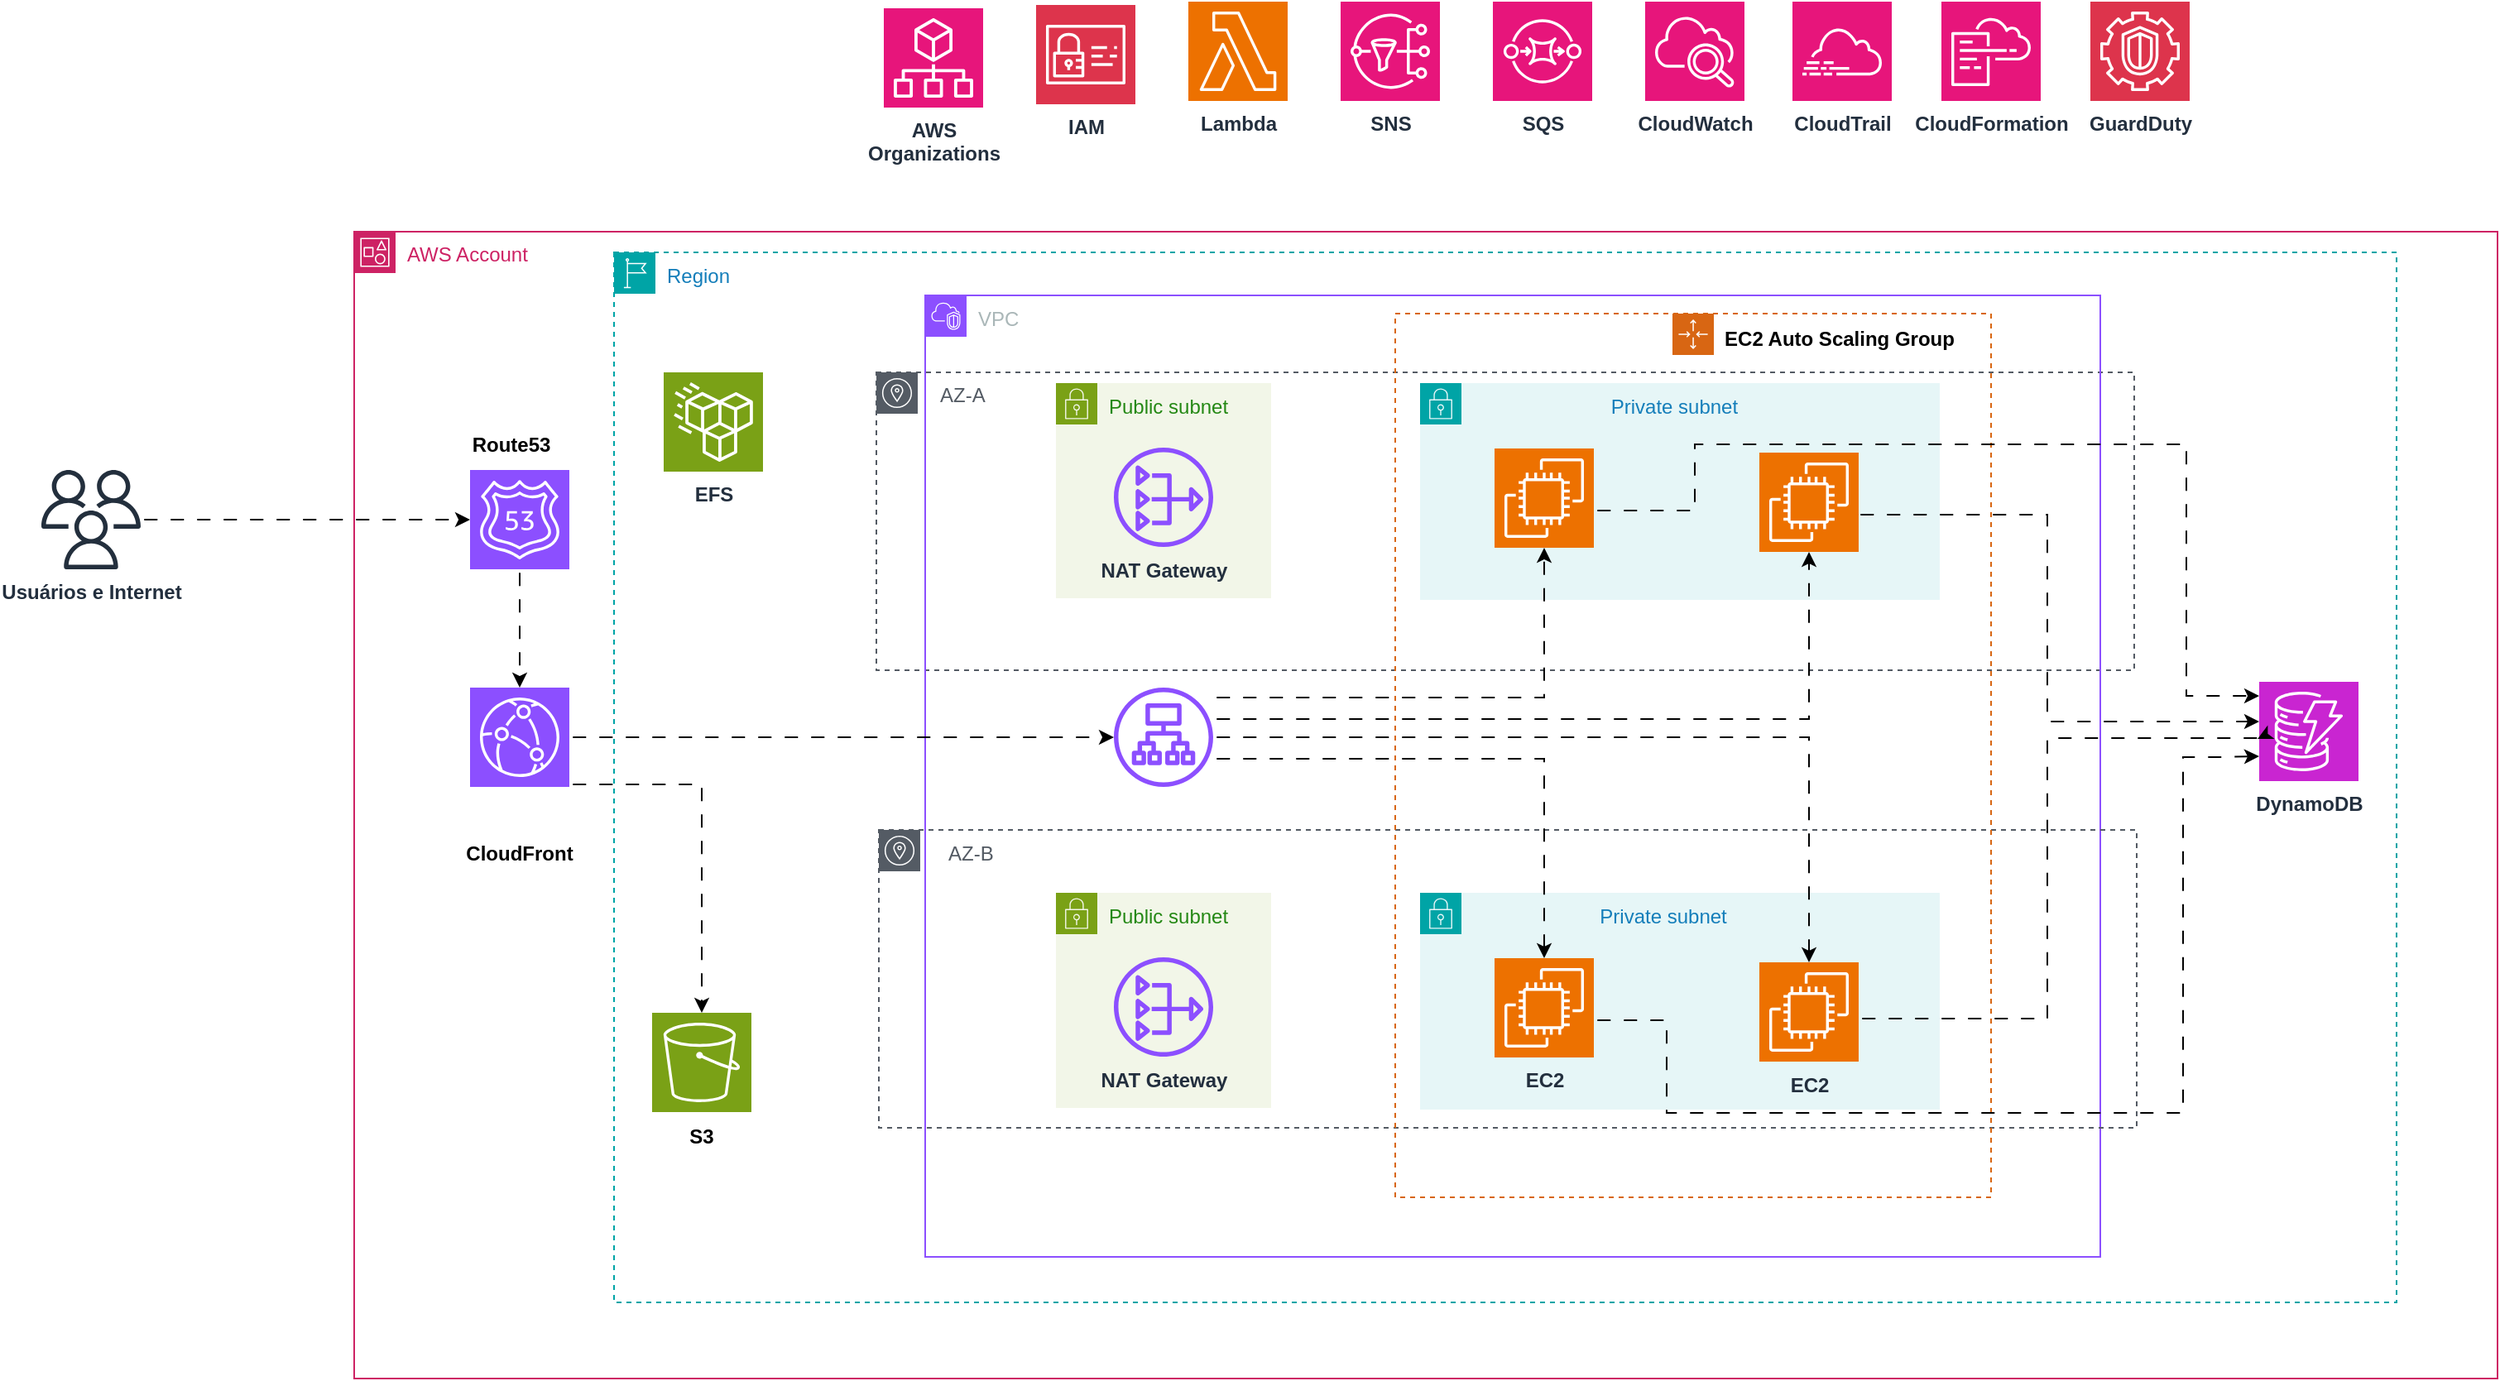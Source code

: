 <mxfile version="22.1.17" type="github">
  <diagram name="Página-1" id="BBM7HmE_G74GKGTS61Dw">
    <mxGraphModel dx="-1340" dy="924" grid="0" gridSize="10" guides="1" tooltips="1" connect="1" arrows="1" fold="1" page="0" pageScale="1" pageWidth="827" pageHeight="1169" math="0" shadow="0">
      <root>
        <mxCell id="0" />
        <mxCell id="1" parent="0" />
        <mxCell id="ofPMTWtSP_iq6lM-ZGT5-5" style="edgeStyle=orthogonalEdgeStyle;rounded=0;orthogonalLoop=1;jettySize=auto;html=1;flowAnimation=1;" edge="1" parent="1" source="ofPMTWtSP_iq6lM-ZGT5-6" target="ofPMTWtSP_iq6lM-ZGT5-9">
          <mxGeometry relative="1" as="geometry" />
        </mxCell>
        <mxCell id="ofPMTWtSP_iq6lM-ZGT5-6" value="&lt;b&gt;Usuários e Internet&lt;/b&gt;" style="sketch=0;outlineConnect=0;fontColor=#232F3E;gradientColor=none;fillColor=#232F3D;strokeColor=none;dashed=0;verticalLabelPosition=bottom;verticalAlign=top;align=center;html=1;fontSize=12;fontStyle=0;pointerEvents=1;shape=mxgraph.aws4.users;" vertex="1" parent="1">
          <mxGeometry x="2919" y="285" width="60" height="60" as="geometry" />
        </mxCell>
        <mxCell id="ofPMTWtSP_iq6lM-ZGT5-7" value="AWS Account" style="points=[[0,0],[0.25,0],[0.5,0],[0.75,0],[1,0],[1,0.25],[1,0.5],[1,0.75],[1,1],[0.75,1],[0.5,1],[0.25,1],[0,1],[0,0.75],[0,0.5],[0,0.25]];outlineConnect=0;gradientColor=none;html=1;whiteSpace=wrap;fontSize=12;fontStyle=0;container=1;pointerEvents=0;collapsible=0;recursiveResize=0;shape=mxgraph.aws4.group;grIcon=mxgraph.aws4.group_account;strokeColor=#CD2264;fillColor=none;verticalAlign=top;align=left;spacingLeft=30;fontColor=#CD2264;dashed=0;" vertex="1" parent="1">
          <mxGeometry x="3108" y="141" width="1295" height="693" as="geometry" />
        </mxCell>
        <mxCell id="ofPMTWtSP_iq6lM-ZGT5-13" value="Region" style="points=[[0,0],[0.25,0],[0.5,0],[0.75,0],[1,0],[1,0.25],[1,0.5],[1,0.75],[1,1],[0.75,1],[0.5,1],[0.25,1],[0,1],[0,0.75],[0,0.5],[0,0.25]];outlineConnect=0;gradientColor=none;html=1;whiteSpace=wrap;fontSize=12;fontStyle=0;container=1;pointerEvents=0;collapsible=0;recursiveResize=0;shape=mxgraph.aws4.group;grIcon=mxgraph.aws4.group_region;strokeColor=#00A4A6;fillColor=none;verticalAlign=top;align=left;spacingLeft=30;fontColor=#147EBA;dashed=1;" vertex="1" parent="ofPMTWtSP_iq6lM-ZGT5-7">
          <mxGeometry x="157" y="12.5" width="1077" height="634.5" as="geometry" />
        </mxCell>
        <mxCell id="ofPMTWtSP_iq6lM-ZGT5-77" value="&amp;nbsp; AZ-A" style="sketch=0;outlineConnect=0;gradientColor=none;html=1;whiteSpace=wrap;fontSize=12;fontStyle=0;shape=mxgraph.aws4.group;grIcon=mxgraph.aws4.group_availability_zone;strokeColor=#545B64;fillColor=none;verticalAlign=top;align=left;spacingLeft=30;fontColor=#545B64;dashed=1;" vertex="1" parent="ofPMTWtSP_iq6lM-ZGT5-13">
          <mxGeometry x="158.5" y="72.5" width="760" height="180" as="geometry" />
        </mxCell>
        <mxCell id="ofPMTWtSP_iq6lM-ZGT5-33" value="&lt;b&gt;EFS&lt;/b&gt;" style="sketch=0;points=[[0,0,0],[0.25,0,0],[0.5,0,0],[0.75,0,0],[1,0,0],[0,1,0],[0.25,1,0],[0.5,1,0],[0.75,1,0],[1,1,0],[0,0.25,0],[0,0.5,0],[0,0.75,0],[1,0.25,0],[1,0.5,0],[1,0.75,0]];outlineConnect=0;fontColor=#232F3E;fillColor=#7AA116;strokeColor=#ffffff;dashed=0;verticalLabelPosition=bottom;verticalAlign=top;align=center;html=1;fontSize=12;fontStyle=0;shape=mxgraph.aws4.resourceIcon;resIcon=mxgraph.aws4.efs_standard;" vertex="1" parent="ofPMTWtSP_iq6lM-ZGT5-13">
          <mxGeometry x="30" y="72.5" width="60" height="60" as="geometry" />
        </mxCell>
        <mxCell id="ofPMTWtSP_iq6lM-ZGT5-37" value="&lt;b&gt;DynamoDB&lt;/b&gt;" style="sketch=0;points=[[0,0,0],[0.25,0,0],[0.5,0,0],[0.75,0,0],[1,0,0],[0,1,0],[0.25,1,0],[0.5,1,0],[0.75,1,0],[1,1,0],[0,0.25,0],[0,0.5,0],[0,0.75,0],[1,0.25,0],[1,0.5,0],[1,0.75,0]];outlineConnect=0;fontColor=#232F3E;fillColor=#C925D1;strokeColor=#ffffff;dashed=0;verticalLabelPosition=bottom;verticalAlign=top;align=center;html=1;fontSize=12;fontStyle=0;aspect=fixed;shape=mxgraph.aws4.resourceIcon;resIcon=mxgraph.aws4.dynamodb;" vertex="1" parent="ofPMTWtSP_iq6lM-ZGT5-13">
          <mxGeometry x="994" y="259.5" width="60" height="60" as="geometry" />
        </mxCell>
        <mxCell id="ofPMTWtSP_iq6lM-ZGT5-60" value="VPC" style="points=[[0,0],[0.25,0],[0.5,0],[0.75,0],[1,0],[1,0.25],[1,0.5],[1,0.75],[1,1],[0.75,1],[0.5,1],[0.25,1],[0,1],[0,0.75],[0,0.5],[0,0.25]];outlineConnect=0;gradientColor=none;html=1;whiteSpace=wrap;fontSize=12;fontStyle=0;container=1;pointerEvents=0;collapsible=0;recursiveResize=0;shape=mxgraph.aws4.group;grIcon=mxgraph.aws4.group_vpc2;strokeColor=#8C4FFF;fillColor=none;verticalAlign=top;align=left;spacingLeft=30;fontColor=#AAB7B8;dashed=0;" vertex="1" parent="ofPMTWtSP_iq6lM-ZGT5-13">
          <mxGeometry x="188" y="26" width="710" height="581" as="geometry" />
        </mxCell>
        <mxCell id="ofPMTWtSP_iq6lM-ZGT5-76" value="&amp;nbsp; &amp;nbsp;AZ-B" style="sketch=0;outlineConnect=0;gradientColor=none;html=1;whiteSpace=wrap;fontSize=12;fontStyle=0;shape=mxgraph.aws4.group;grIcon=mxgraph.aws4.group_availability_zone;strokeColor=#545B64;fillColor=none;verticalAlign=top;align=left;spacingLeft=30;fontColor=#545B64;dashed=1;" vertex="1" parent="ofPMTWtSP_iq6lM-ZGT5-60">
          <mxGeometry x="-28" y="323" width="760" height="180" as="geometry" />
        </mxCell>
        <mxCell id="ofPMTWtSP_iq6lM-ZGT5-52" value="Public subnet" style="points=[[0,0],[0.25,0],[0.5,0],[0.75,0],[1,0],[1,0.25],[1,0.5],[1,0.75],[1,1],[0.75,1],[0.5,1],[0.25,1],[0,1],[0,0.75],[0,0.5],[0,0.25]];outlineConnect=0;gradientColor=none;html=1;whiteSpace=wrap;fontSize=12;fontStyle=0;container=1;pointerEvents=0;collapsible=0;recursiveResize=0;shape=mxgraph.aws4.group;grIcon=mxgraph.aws4.group_security_group;grStroke=0;strokeColor=#7AA116;fillColor=#F2F6E8;verticalAlign=top;align=left;spacingLeft=30;fontColor=#248814;dashed=0;" vertex="1" parent="ofPMTWtSP_iq6lM-ZGT5-60">
          <mxGeometry x="79" y="361" width="130" height="130" as="geometry" />
        </mxCell>
        <mxCell id="ofPMTWtSP_iq6lM-ZGT5-57" value="&lt;b&gt;NAT Gateway&lt;/b&gt;" style="sketch=0;outlineConnect=0;fontColor=#232F3E;gradientColor=none;fillColor=#8C4FFF;strokeColor=none;dashed=0;verticalLabelPosition=bottom;verticalAlign=top;align=center;html=1;fontSize=12;fontStyle=0;aspect=fixed;pointerEvents=1;shape=mxgraph.aws4.nat_gateway;" vertex="1" parent="ofPMTWtSP_iq6lM-ZGT5-52">
          <mxGeometry x="35" y="39" width="60" height="60" as="geometry" />
        </mxCell>
        <mxCell id="ofPMTWtSP_iq6lM-ZGT5-66" value="Public subnet" style="points=[[0,0],[0.25,0],[0.5,0],[0.75,0],[1,0],[1,0.25],[1,0.5],[1,0.75],[1,1],[0.75,1],[0.5,1],[0.25,1],[0,1],[0,0.75],[0,0.5],[0,0.25]];outlineConnect=0;gradientColor=none;html=1;whiteSpace=wrap;fontSize=12;fontStyle=0;container=1;pointerEvents=0;collapsible=0;recursiveResize=0;shape=mxgraph.aws4.group;grIcon=mxgraph.aws4.group_security_group;grStroke=0;strokeColor=#7AA116;fillColor=#F2F6E8;verticalAlign=top;align=left;spacingLeft=30;fontColor=#248814;dashed=0;" vertex="1" parent="ofPMTWtSP_iq6lM-ZGT5-60">
          <mxGeometry x="79" y="53" width="130" height="130" as="geometry" />
        </mxCell>
        <mxCell id="ofPMTWtSP_iq6lM-ZGT5-67" value="&lt;b&gt;NAT Gateway&lt;/b&gt;" style="sketch=0;outlineConnect=0;fontColor=#232F3E;gradientColor=none;fillColor=#8C4FFF;strokeColor=none;dashed=0;verticalLabelPosition=bottom;verticalAlign=top;align=center;html=1;fontSize=12;fontStyle=0;aspect=fixed;pointerEvents=1;shape=mxgraph.aws4.nat_gateway;" vertex="1" parent="ofPMTWtSP_iq6lM-ZGT5-66">
          <mxGeometry x="35" y="39" width="60" height="60" as="geometry" />
        </mxCell>
        <mxCell id="ofPMTWtSP_iq6lM-ZGT5-68" value="&amp;nbsp; &amp;nbsp; &amp;nbsp; &amp;nbsp; &amp;nbsp; &amp;nbsp; &amp;nbsp; &amp;nbsp; &amp;nbsp; &amp;nbsp; &amp;nbsp; &amp;nbsp; &amp;nbsp;Private subnet" style="points=[[0,0],[0.25,0],[0.5,0],[0.75,0],[1,0],[1,0.25],[1,0.5],[1,0.75],[1,1],[0.75,1],[0.5,1],[0.25,1],[0,1],[0,0.75],[0,0.5],[0,0.25]];outlineConnect=0;gradientColor=none;html=1;whiteSpace=wrap;fontSize=12;fontStyle=0;container=1;pointerEvents=0;collapsible=0;recursiveResize=0;shape=mxgraph.aws4.group;grIcon=mxgraph.aws4.group_security_group;grStroke=0;strokeColor=#00A4A6;fillColor=#E6F6F7;verticalAlign=top;align=left;spacingLeft=30;fontColor=#147EBA;dashed=0;" vertex="1" parent="ofPMTWtSP_iq6lM-ZGT5-60">
          <mxGeometry x="299" y="53" width="314" height="131" as="geometry" />
        </mxCell>
        <mxCell id="ofPMTWtSP_iq6lM-ZGT5-69" value="" style="sketch=0;points=[[0,0,0],[0.25,0,0],[0.5,0,0],[0.75,0,0],[1,0,0],[0,1,0],[0.25,1,0],[0.5,1,0],[0.75,1,0],[1,1,0],[0,0.25,0],[0,0.5,0],[0,0.75,0],[1,0.25,0],[1,0.5,0],[1,0.75,0]];outlineConnect=0;fontColor=#232F3E;fillColor=#ED7100;strokeColor=#ffffff;dashed=0;verticalLabelPosition=bottom;verticalAlign=top;align=center;html=1;fontSize=12;fontStyle=0;aspect=fixed;shape=mxgraph.aws4.resourceIcon;resIcon=mxgraph.aws4.ec2;" vertex="1" parent="ofPMTWtSP_iq6lM-ZGT5-68">
          <mxGeometry x="45" y="39.5" width="60" height="60" as="geometry" />
        </mxCell>
        <mxCell id="ofPMTWtSP_iq6lM-ZGT5-70" value="" style="sketch=0;points=[[0,0,0],[0.25,0,0],[0.5,0,0],[0.75,0,0],[1,0,0],[0,1,0],[0.25,1,0],[0.5,1,0],[0.75,1,0],[1,1,0],[0,0.25,0],[0,0.5,0],[0,0.75,0],[1,0.25,0],[1,0.5,0],[1,0.75,0]];outlineConnect=0;fontColor=#232F3E;fillColor=#ED7100;strokeColor=#ffffff;dashed=0;verticalLabelPosition=bottom;verticalAlign=top;align=center;html=1;fontSize=12;fontStyle=0;aspect=fixed;shape=mxgraph.aws4.resourceIcon;resIcon=mxgraph.aws4.ec2;" vertex="1" parent="ofPMTWtSP_iq6lM-ZGT5-68">
          <mxGeometry x="205" y="42" width="60" height="60" as="geometry" />
        </mxCell>
        <mxCell id="ofPMTWtSP_iq6lM-ZGT5-53" value="&amp;nbsp; &amp;nbsp; &amp;nbsp; &amp;nbsp; &amp;nbsp; &amp;nbsp; &amp;nbsp; &amp;nbsp; &amp;nbsp; &amp;nbsp; &amp;nbsp; &amp;nbsp;Private subnet" style="points=[[0,0],[0.25,0],[0.5,0],[0.75,0],[1,0],[1,0.25],[1,0.5],[1,0.75],[1,1],[0.75,1],[0.5,1],[0.25,1],[0,1],[0,0.75],[0,0.5],[0,0.25]];outlineConnect=0;gradientColor=none;html=1;whiteSpace=wrap;fontSize=12;fontStyle=0;container=1;pointerEvents=0;collapsible=0;recursiveResize=0;shape=mxgraph.aws4.group;grIcon=mxgraph.aws4.group_security_group;grStroke=0;strokeColor=#00A4A6;fillColor=#E6F6F7;verticalAlign=top;align=left;spacingLeft=30;fontColor=#147EBA;dashed=0;" vertex="1" parent="ofPMTWtSP_iq6lM-ZGT5-60">
          <mxGeometry x="299" y="361" width="314" height="131" as="geometry" />
        </mxCell>
        <mxCell id="ofPMTWtSP_iq6lM-ZGT5-55" value="&lt;b&gt;EC2&lt;/b&gt;" style="sketch=0;points=[[0,0,0],[0.25,0,0],[0.5,0,0],[0.75,0,0],[1,0,0],[0,1,0],[0.25,1,0],[0.5,1,0],[0.75,1,0],[1,1,0],[0,0.25,0],[0,0.5,0],[0,0.75,0],[1,0.25,0],[1,0.5,0],[1,0.75,0]];outlineConnect=0;fontColor=#232F3E;fillColor=#ED7100;strokeColor=#ffffff;dashed=0;verticalLabelPosition=bottom;verticalAlign=top;align=center;html=1;fontSize=12;fontStyle=0;aspect=fixed;shape=mxgraph.aws4.resourceIcon;resIcon=mxgraph.aws4.ec2;" vertex="1" parent="ofPMTWtSP_iq6lM-ZGT5-53">
          <mxGeometry x="45" y="39.5" width="60" height="60" as="geometry" />
        </mxCell>
        <mxCell id="ofPMTWtSP_iq6lM-ZGT5-56" value="&lt;b&gt;EC2&lt;/b&gt;" style="sketch=0;points=[[0,0,0],[0.25,0,0],[0.5,0,0],[0.75,0,0],[1,0,0],[0,1,0],[0.25,1,0],[0.5,1,0],[0.75,1,0],[1,1,0],[0,0.25,0],[0,0.5,0],[0,0.75,0],[1,0.25,0],[1,0.5,0],[1,0.75,0]];outlineConnect=0;fontColor=#232F3E;fillColor=#ED7100;strokeColor=#ffffff;dashed=0;verticalLabelPosition=bottom;verticalAlign=top;align=center;html=1;fontSize=12;fontStyle=0;aspect=fixed;shape=mxgraph.aws4.resourceIcon;resIcon=mxgraph.aws4.ec2;" vertex="1" parent="ofPMTWtSP_iq6lM-ZGT5-53">
          <mxGeometry x="205" y="42" width="60" height="60" as="geometry" />
        </mxCell>
        <mxCell id="ofPMTWtSP_iq6lM-ZGT5-81" style="edgeStyle=orthogonalEdgeStyle;rounded=0;orthogonalLoop=1;jettySize=auto;html=1;flowAnimation=1;" edge="1" parent="ofPMTWtSP_iq6lM-ZGT5-60" source="ofPMTWtSP_iq6lM-ZGT5-71" target="ofPMTWtSP_iq6lM-ZGT5-69">
          <mxGeometry relative="1" as="geometry">
            <Array as="points">
              <mxPoint x="374" y="243" />
            </Array>
          </mxGeometry>
        </mxCell>
        <mxCell id="ofPMTWtSP_iq6lM-ZGT5-71" value="" style="sketch=0;outlineConnect=0;fontColor=#232F3E;gradientColor=none;fillColor=#8C4FFF;strokeColor=none;dashed=0;verticalLabelPosition=bottom;verticalAlign=top;align=center;html=1;fontSize=12;fontStyle=0;aspect=fixed;pointerEvents=1;shape=mxgraph.aws4.application_load_balancer;" vertex="1" parent="ofPMTWtSP_iq6lM-ZGT5-60">
          <mxGeometry x="114" y="237" width="60" height="60" as="geometry" />
        </mxCell>
        <mxCell id="ofPMTWtSP_iq6lM-ZGT5-79" style="edgeStyle=orthogonalEdgeStyle;rounded=0;orthogonalLoop=1;jettySize=auto;html=1;entryX=0.5;entryY=0;entryDx=0;entryDy=0;entryPerimeter=0;flowAnimation=1;" edge="1" parent="ofPMTWtSP_iq6lM-ZGT5-60" source="ofPMTWtSP_iq6lM-ZGT5-71" target="ofPMTWtSP_iq6lM-ZGT5-55">
          <mxGeometry relative="1" as="geometry">
            <Array as="points">
              <mxPoint x="374" y="280" />
            </Array>
          </mxGeometry>
        </mxCell>
        <mxCell id="ofPMTWtSP_iq6lM-ZGT5-80" style="edgeStyle=orthogonalEdgeStyle;rounded=0;orthogonalLoop=1;jettySize=auto;html=1;entryX=0.5;entryY=0;entryDx=0;entryDy=0;entryPerimeter=0;flowAnimation=1;" edge="1" parent="ofPMTWtSP_iq6lM-ZGT5-60" source="ofPMTWtSP_iq6lM-ZGT5-71" target="ofPMTWtSP_iq6lM-ZGT5-56">
          <mxGeometry relative="1" as="geometry" />
        </mxCell>
        <mxCell id="ofPMTWtSP_iq6lM-ZGT5-82" style="edgeStyle=orthogonalEdgeStyle;rounded=0;orthogonalLoop=1;jettySize=auto;html=1;entryX=0.5;entryY=1;entryDx=0;entryDy=0;entryPerimeter=0;flowAnimation=1;" edge="1" parent="ofPMTWtSP_iq6lM-ZGT5-60" source="ofPMTWtSP_iq6lM-ZGT5-71" target="ofPMTWtSP_iq6lM-ZGT5-70">
          <mxGeometry relative="1" as="geometry">
            <Array as="points">
              <mxPoint x="534" y="256" />
            </Array>
          </mxGeometry>
        </mxCell>
        <mxCell id="ofPMTWtSP_iq6lM-ZGT5-97" value="" style="points=[[0,0],[0.25,0],[0.5,0],[0.75,0],[1,0],[1,0.25],[1,0.5],[1,0.75],[1,1],[0.75,1],[0.5,1],[0.25,1],[0,1],[0,0.75],[0,0.5],[0,0.25]];outlineConnect=0;gradientColor=none;html=1;whiteSpace=wrap;fontSize=12;fontStyle=0;container=1;pointerEvents=0;collapsible=0;recursiveResize=0;shape=mxgraph.aws4.groupCenter;grIcon=mxgraph.aws4.group_auto_scaling_group;grStroke=1;strokeColor=#D86613;fillColor=none;verticalAlign=top;align=center;fontColor=#D86613;dashed=1;spacingTop=25;" vertex="1" parent="ofPMTWtSP_iq6lM-ZGT5-60">
          <mxGeometry x="284" y="11" width="360" height="534" as="geometry" />
        </mxCell>
        <mxCell id="ofPMTWtSP_iq6lM-ZGT5-100" value="&lt;b&gt;EC2 Auto Scaling Group&lt;/b&gt;" style="text;html=1;align=center;verticalAlign=middle;resizable=0;points=[];autosize=1;strokeColor=none;fillColor=none;" vertex="1" parent="ofPMTWtSP_iq6lM-ZGT5-97">
          <mxGeometry x="189" y="2.5" width="157" height="26" as="geometry" />
        </mxCell>
        <mxCell id="ofPMTWtSP_iq6lM-ZGT5-34" value="" style="sketch=0;points=[[0,0,0],[0.25,0,0],[0.5,0,0],[0.75,0,0],[1,0,0],[0,1,0],[0.25,1,0],[0.5,1,0],[0.75,1,0],[1,1,0],[0,0.25,0],[0,0.5,0],[0,0.75,0],[1,0.25,0],[1,0.5,0],[1,0.75,0]];outlineConnect=0;fontColor=#232F3E;fillColor=#7AA116;strokeColor=#ffffff;dashed=0;verticalLabelPosition=bottom;verticalAlign=top;align=center;html=1;fontSize=12;fontStyle=0;shape=mxgraph.aws4.resourceIcon;resIcon=mxgraph.aws4.s3;" vertex="1" parent="ofPMTWtSP_iq6lM-ZGT5-13">
          <mxGeometry x="23" y="459.5" width="60" height="60" as="geometry" />
        </mxCell>
        <mxCell id="ofPMTWtSP_iq6lM-ZGT5-35" value="&lt;b&gt;S3&lt;/b&gt;" style="text;html=1;strokeColor=none;fillColor=none;align=center;verticalAlign=middle;whiteSpace=wrap;rounded=0;" vertex="1" parent="ofPMTWtSP_iq6lM-ZGT5-13">
          <mxGeometry x="23" y="519.5" width="60" height="30" as="geometry" />
        </mxCell>
        <mxCell id="ofPMTWtSP_iq6lM-ZGT5-86" style="edgeStyle=orthogonalEdgeStyle;rounded=0;orthogonalLoop=1;jettySize=auto;html=1;flowAnimation=1;" edge="1" parent="ofPMTWtSP_iq6lM-ZGT5-13" source="ofPMTWtSP_iq6lM-ZGT5-69" target="ofPMTWtSP_iq6lM-ZGT5-37">
          <mxGeometry relative="1" as="geometry">
            <Array as="points">
              <mxPoint x="653" y="156" />
              <mxPoint x="653" y="116" />
              <mxPoint x="950" y="116" />
              <mxPoint x="950" y="268" />
            </Array>
          </mxGeometry>
        </mxCell>
        <mxCell id="ofPMTWtSP_iq6lM-ZGT5-87" style="edgeStyle=orthogonalEdgeStyle;rounded=0;orthogonalLoop=1;jettySize=auto;html=1;entryX=0;entryY=0.75;entryDx=0;entryDy=0;entryPerimeter=0;flowAnimation=1;" edge="1" parent="ofPMTWtSP_iq6lM-ZGT5-13" source="ofPMTWtSP_iq6lM-ZGT5-55" target="ofPMTWtSP_iq6lM-ZGT5-37">
          <mxGeometry relative="1" as="geometry">
            <Array as="points">
              <mxPoint x="636" y="464" />
              <mxPoint x="636" y="520" />
              <mxPoint x="948" y="520" />
              <mxPoint x="948" y="305" />
              <mxPoint x="970" y="305" />
            </Array>
          </mxGeometry>
        </mxCell>
        <mxCell id="ofPMTWtSP_iq6lM-ZGT5-88" style="edgeStyle=orthogonalEdgeStyle;rounded=0;orthogonalLoop=1;jettySize=auto;html=1;endArrow=classic;endFill=1;orthogonal=0;flowAnimation=1;snapToPoint=0;fixDash=0;arcSize=20;jumpStyle=arc;" edge="1" parent="ofPMTWtSP_iq6lM-ZGT5-13">
          <mxGeometry relative="1" as="geometry">
            <mxPoint x="751" y="158.5" as="sourcePoint" />
            <mxPoint x="994" y="283.5" as="targetPoint" />
            <Array as="points">
              <mxPoint x="866" y="159" />
              <mxPoint x="866" y="284" />
            </Array>
          </mxGeometry>
        </mxCell>
        <mxCell id="ofPMTWtSP_iq6lM-ZGT5-89" style="edgeStyle=orthogonalEdgeStyle;rounded=0;orthogonalLoop=1;jettySize=auto;html=1;jumpStyle=none;endArrow=classic;endFill=1;flowAnimation=1;" edge="1" parent="ofPMTWtSP_iq6lM-ZGT5-13">
          <mxGeometry relative="1" as="geometry">
            <mxPoint x="752" y="463.0" as="sourcePoint" />
            <mxPoint x="993" y="294" as="targetPoint" />
            <Array as="points">
              <mxPoint x="866" y="463.5" />
              <mxPoint x="866" y="293.5" />
              <mxPoint x="994" y="293.5" />
            </Array>
          </mxGeometry>
        </mxCell>
        <mxCell id="ofPMTWtSP_iq6lM-ZGT5-8" style="edgeStyle=orthogonalEdgeStyle;rounded=0;orthogonalLoop=1;jettySize=auto;html=1;flowAnimation=1;" edge="1" parent="ofPMTWtSP_iq6lM-ZGT5-7" source="ofPMTWtSP_iq6lM-ZGT5-9" target="ofPMTWtSP_iq6lM-ZGT5-12">
          <mxGeometry relative="1" as="geometry" />
        </mxCell>
        <mxCell id="ofPMTWtSP_iq6lM-ZGT5-9" value="" style="sketch=0;points=[[0,0,0],[0.25,0,0],[0.5,0,0],[0.75,0,0],[1,0,0],[0,1,0],[0.25,1,0],[0.5,1,0],[0.75,1,0],[1,1,0],[0,0.25,0],[0,0.5,0],[0,0.75,0],[1,0.25,0],[1,0.5,0],[1,0.75,0]];outlineConnect=0;fontColor=#232F3E;fillColor=#8C4FFF;strokeColor=#ffffff;dashed=0;verticalLabelPosition=bottom;verticalAlign=top;align=center;html=1;fontSize=12;fontStyle=0;aspect=fixed;shape=mxgraph.aws4.resourceIcon;resIcon=mxgraph.aws4.route_53;" vertex="1" parent="ofPMTWtSP_iq6lM-ZGT5-7">
          <mxGeometry x="70" y="144" width="60" height="60" as="geometry" />
        </mxCell>
        <mxCell id="ofPMTWtSP_iq6lM-ZGT5-42" value="&lt;b&gt;Route53&lt;/b&gt;" style="text;html=1;strokeColor=none;fillColor=none;align=center;verticalAlign=middle;whiteSpace=wrap;rounded=0;" vertex="1" parent="ofPMTWtSP_iq6lM-ZGT5-7">
          <mxGeometry x="65" y="114" width="60" height="30" as="geometry" />
        </mxCell>
        <mxCell id="ofPMTWtSP_iq6lM-ZGT5-75" style="edgeStyle=orthogonalEdgeStyle;rounded=0;orthogonalLoop=1;jettySize=auto;html=1;flowAnimation=1;" edge="1" parent="ofPMTWtSP_iq6lM-ZGT5-7" source="ofPMTWtSP_iq6lM-ZGT5-12" target="ofPMTWtSP_iq6lM-ZGT5-71">
          <mxGeometry relative="1" as="geometry" />
        </mxCell>
        <mxCell id="ofPMTWtSP_iq6lM-ZGT5-12" value="" style="sketch=0;points=[[0,0,0],[0.25,0,0],[0.5,0,0],[0.75,0,0],[1,0,0],[0,1,0],[0.25,1,0],[0.5,1,0],[0.75,1,0],[1,1,0],[0,0.25,0],[0,0.5,0],[0,0.75,0],[1,0.25,0],[1,0.5,0],[1,0.75,0]];outlineConnect=0;fontColor=#232F3E;fillColor=#8C4FFF;strokeColor=#ffffff;dashed=0;verticalLabelPosition=bottom;verticalAlign=top;align=center;html=1;fontSize=12;fontStyle=0;shape=mxgraph.aws4.resourceIcon;resIcon=mxgraph.aws4.cloudfront;aspect=fixed;" vertex="1" parent="ofPMTWtSP_iq6lM-ZGT5-7">
          <mxGeometry x="70" y="275.5" width="60" height="60" as="geometry" />
        </mxCell>
        <mxCell id="ofPMTWtSP_iq6lM-ZGT5-43" value="&lt;b&gt;CloudFront&lt;/b&gt;" style="text;html=1;strokeColor=none;fillColor=none;align=center;verticalAlign=middle;whiteSpace=wrap;rounded=0;" vertex="1" parent="ofPMTWtSP_iq6lM-ZGT5-7">
          <mxGeometry x="70" y="360.5" width="60" height="30" as="geometry" />
        </mxCell>
        <mxCell id="ofPMTWtSP_iq6lM-ZGT5-85" style="edgeStyle=orthogonalEdgeStyle;rounded=0;orthogonalLoop=1;jettySize=auto;html=1;entryX=0.5;entryY=0;entryDx=0;entryDy=0;entryPerimeter=0;flowAnimation=1;" edge="1" parent="ofPMTWtSP_iq6lM-ZGT5-7" source="ofPMTWtSP_iq6lM-ZGT5-12" target="ofPMTWtSP_iq6lM-ZGT5-34">
          <mxGeometry relative="1" as="geometry">
            <Array as="points">
              <mxPoint x="210" y="334" />
            </Array>
          </mxGeometry>
        </mxCell>
        <mxCell id="ofPMTWtSP_iq6lM-ZGT5-104" value="&lt;b&gt;CloudWatch&lt;/b&gt;" style="sketch=0;points=[[0,0,0],[0.25,0,0],[0.5,0,0],[0.75,0,0],[1,0,0],[0,1,0],[0.25,1,0],[0.5,1,0],[0.75,1,0],[1,1,0],[0,0.25,0],[0,0.5,0],[0,0.75,0],[1,0.25,0],[1,0.5,0],[1,0.75,0]];points=[[0,0,0],[0.25,0,0],[0.5,0,0],[0.75,0,0],[1,0,0],[0,1,0],[0.25,1,0],[0.5,1,0],[0.75,1,0],[1,1,0],[0,0.25,0],[0,0.5,0],[0,0.75,0],[1,0.25,0],[1,0.5,0],[1,0.75,0]];outlineConnect=0;fontColor=#232F3E;fillColor=#E7157B;strokeColor=#ffffff;dashed=0;verticalLabelPosition=bottom;verticalAlign=top;align=center;html=1;fontSize=12;fontStyle=0;aspect=fixed;shape=mxgraph.aws4.resourceIcon;resIcon=mxgraph.aws4.cloudwatch_2;" vertex="1" parent="1">
          <mxGeometry x="3888" y="2" width="60" height="60" as="geometry" />
        </mxCell>
        <mxCell id="ofPMTWtSP_iq6lM-ZGT5-105" value="&lt;b&gt;CloudTrail&lt;/b&gt;" style="sketch=0;points=[[0,0,0],[0.25,0,0],[0.5,0,0],[0.75,0,0],[1,0,0],[0,1,0],[0.25,1,0],[0.5,1,0],[0.75,1,0],[1,1,0],[0,0.25,0],[0,0.5,0],[0,0.75,0],[1,0.25,0],[1,0.5,0],[1,0.75,0]];points=[[0,0,0],[0.25,0,0],[0.5,0,0],[0.75,0,0],[1,0,0],[0,1,0],[0.25,1,0],[0.5,1,0],[0.75,1,0],[1,1,0],[0,0.25,0],[0,0.5,0],[0,0.75,0],[1,0.25,0],[1,0.5,0],[1,0.75,0]];outlineConnect=0;fontColor=#232F3E;fillColor=#E7157B;strokeColor=#ffffff;dashed=0;verticalLabelPosition=bottom;verticalAlign=top;align=center;html=1;fontSize=12;fontStyle=0;aspect=fixed;shape=mxgraph.aws4.resourceIcon;resIcon=mxgraph.aws4.cloudtrail;" vertex="1" parent="1">
          <mxGeometry x="3977" y="2" width="60" height="60" as="geometry" />
        </mxCell>
        <mxCell id="ofPMTWtSP_iq6lM-ZGT5-106" value="&lt;b&gt;CloudFormation&lt;/b&gt;" style="sketch=0;points=[[0,0,0],[0.25,0,0],[0.5,0,0],[0.75,0,0],[1,0,0],[0,1,0],[0.25,1,0],[0.5,1,0],[0.75,1,0],[1,1,0],[0,0.25,0],[0,0.5,0],[0,0.75,0],[1,0.25,0],[1,0.5,0],[1,0.75,0]];points=[[0,0,0],[0.25,0,0],[0.5,0,0],[0.75,0,0],[1,0,0],[0,1,0],[0.25,1,0],[0.5,1,0],[0.75,1,0],[1,1,0],[0,0.25,0],[0,0.5,0],[0,0.75,0],[1,0.25,0],[1,0.5,0],[1,0.75,0]];outlineConnect=0;fontColor=#232F3E;fillColor=#E7157B;strokeColor=#ffffff;dashed=0;verticalLabelPosition=bottom;verticalAlign=top;align=center;html=1;fontSize=12;fontStyle=0;aspect=fixed;shape=mxgraph.aws4.resourceIcon;resIcon=mxgraph.aws4.cloudformation;" vertex="1" parent="1">
          <mxGeometry x="4067" y="2" width="60" height="60" as="geometry" />
        </mxCell>
        <mxCell id="ofPMTWtSP_iq6lM-ZGT5-107" value="&lt;b&gt;GuardDuty&lt;/b&gt;" style="sketch=0;points=[[0,0,0],[0.25,0,0],[0.5,0,0],[0.75,0,0],[1,0,0],[0,1,0],[0.25,1,0],[0.5,1,0],[0.75,1,0],[1,1,0],[0,0.25,0],[0,0.5,0],[0,0.75,0],[1,0.25,0],[1,0.5,0],[1,0.75,0]];outlineConnect=0;fontColor=#232F3E;fillColor=#DD344C;strokeColor=#ffffff;dashed=0;verticalLabelPosition=bottom;verticalAlign=top;align=center;html=1;fontSize=12;fontStyle=0;aspect=fixed;shape=mxgraph.aws4.resourceIcon;resIcon=mxgraph.aws4.guardduty;" vertex="1" parent="1">
          <mxGeometry x="4157" y="2" width="60" height="60" as="geometry" />
        </mxCell>
        <mxCell id="ofPMTWtSP_iq6lM-ZGT5-109" value="&lt;b&gt;SQS&lt;/b&gt;" style="sketch=0;points=[[0,0,0],[0.25,0,0],[0.5,0,0],[0.75,0,0],[1,0,0],[0,1,0],[0.25,1,0],[0.5,1,0],[0.75,1,0],[1,1,0],[0,0.25,0],[0,0.5,0],[0,0.75,0],[1,0.25,0],[1,0.5,0],[1,0.75,0]];outlineConnect=0;fontColor=#232F3E;fillColor=#E7157B;strokeColor=#ffffff;dashed=0;verticalLabelPosition=bottom;verticalAlign=top;align=center;html=1;fontSize=12;fontStyle=0;aspect=fixed;shape=mxgraph.aws4.resourceIcon;resIcon=mxgraph.aws4.sqs;" vertex="1" parent="1">
          <mxGeometry x="3796" y="2" width="60" height="60" as="geometry" />
        </mxCell>
        <mxCell id="ofPMTWtSP_iq6lM-ZGT5-110" value="&lt;b&gt;SNS&lt;/b&gt;" style="sketch=0;points=[[0,0,0],[0.25,0,0],[0.5,0,0],[0.75,0,0],[1,0,0],[0,1,0],[0.25,1,0],[0.5,1,0],[0.75,1,0],[1,1,0],[0,0.25,0],[0,0.5,0],[0,0.75,0],[1,0.25,0],[1,0.5,0],[1,0.75,0]];outlineConnect=0;fontColor=#232F3E;fillColor=#E7157B;strokeColor=#ffffff;dashed=0;verticalLabelPosition=bottom;verticalAlign=top;align=center;html=1;fontSize=12;fontStyle=0;aspect=fixed;shape=mxgraph.aws4.resourceIcon;resIcon=mxgraph.aws4.sns;" vertex="1" parent="1">
          <mxGeometry x="3704" y="2" width="60" height="60" as="geometry" />
        </mxCell>
        <mxCell id="ofPMTWtSP_iq6lM-ZGT5-111" value="&lt;b&gt;Lambda&lt;/b&gt;" style="sketch=0;points=[[0,0,0],[0.25,0,0],[0.5,0,0],[0.75,0,0],[1,0,0],[0,1,0],[0.25,1,0],[0.5,1,0],[0.75,1,0],[1,1,0],[0,0.25,0],[0,0.5,0],[0,0.75,0],[1,0.25,0],[1,0.5,0],[1,0.75,0]];outlineConnect=0;fontColor=#232F3E;fillColor=#ED7100;strokeColor=#ffffff;dashed=0;verticalLabelPosition=bottom;verticalAlign=top;align=center;html=1;fontSize=12;fontStyle=0;aspect=fixed;shape=mxgraph.aws4.resourceIcon;resIcon=mxgraph.aws4.lambda;" vertex="1" parent="1">
          <mxGeometry x="3612" y="2" width="60" height="60" as="geometry" />
        </mxCell>
        <mxCell id="ofPMTWtSP_iq6lM-ZGT5-113" value="&lt;b&gt;IAM&lt;/b&gt;" style="sketch=0;points=[[0,0,0],[0.25,0,0],[0.5,0,0],[0.75,0,0],[1,0,0],[0,1,0],[0.25,1,0],[0.5,1,0],[0.75,1,0],[1,1,0],[0,0.25,0],[0,0.5,0],[0,0.75,0],[1,0.25,0],[1,0.5,0],[1,0.75,0]];outlineConnect=0;fontColor=#232F3E;fillColor=#DD344C;strokeColor=#ffffff;dashed=0;verticalLabelPosition=bottom;verticalAlign=top;align=center;html=1;fontSize=12;fontStyle=0;aspect=fixed;shape=mxgraph.aws4.resourceIcon;resIcon=mxgraph.aws4.identity_and_access_management;" vertex="1" parent="1">
          <mxGeometry x="3520" y="4" width="60" height="60" as="geometry" />
        </mxCell>
        <mxCell id="ofPMTWtSP_iq6lM-ZGT5-114" value="&lt;b&gt;AWS&lt;br&gt;Organizations&lt;/b&gt;" style="sketch=0;points=[[0,0,0],[0.25,0,0],[0.5,0,0],[0.75,0,0],[1,0,0],[0,1,0],[0.25,1,0],[0.5,1,0],[0.75,1,0],[1,1,0],[0,0.25,0],[0,0.5,0],[0,0.75,0],[1,0.25,0],[1,0.5,0],[1,0.75,0]];points=[[0,0,0],[0.25,0,0],[0.5,0,0],[0.75,0,0],[1,0,0],[0,1,0],[0.25,1,0],[0.5,1,0],[0.75,1,0],[1,1,0],[0,0.25,0],[0,0.5,0],[0,0.75,0],[1,0.25,0],[1,0.5,0],[1,0.75,0]];outlineConnect=0;fontColor=#232F3E;fillColor=#E7157B;strokeColor=#ffffff;dashed=0;verticalLabelPosition=bottom;verticalAlign=top;align=center;html=1;fontSize=12;fontStyle=0;aspect=fixed;shape=mxgraph.aws4.resourceIcon;resIcon=mxgraph.aws4.organizations;" vertex="1" parent="1">
          <mxGeometry x="3428" y="6" width="60" height="60" as="geometry" />
        </mxCell>
      </root>
    </mxGraphModel>
  </diagram>
</mxfile>
